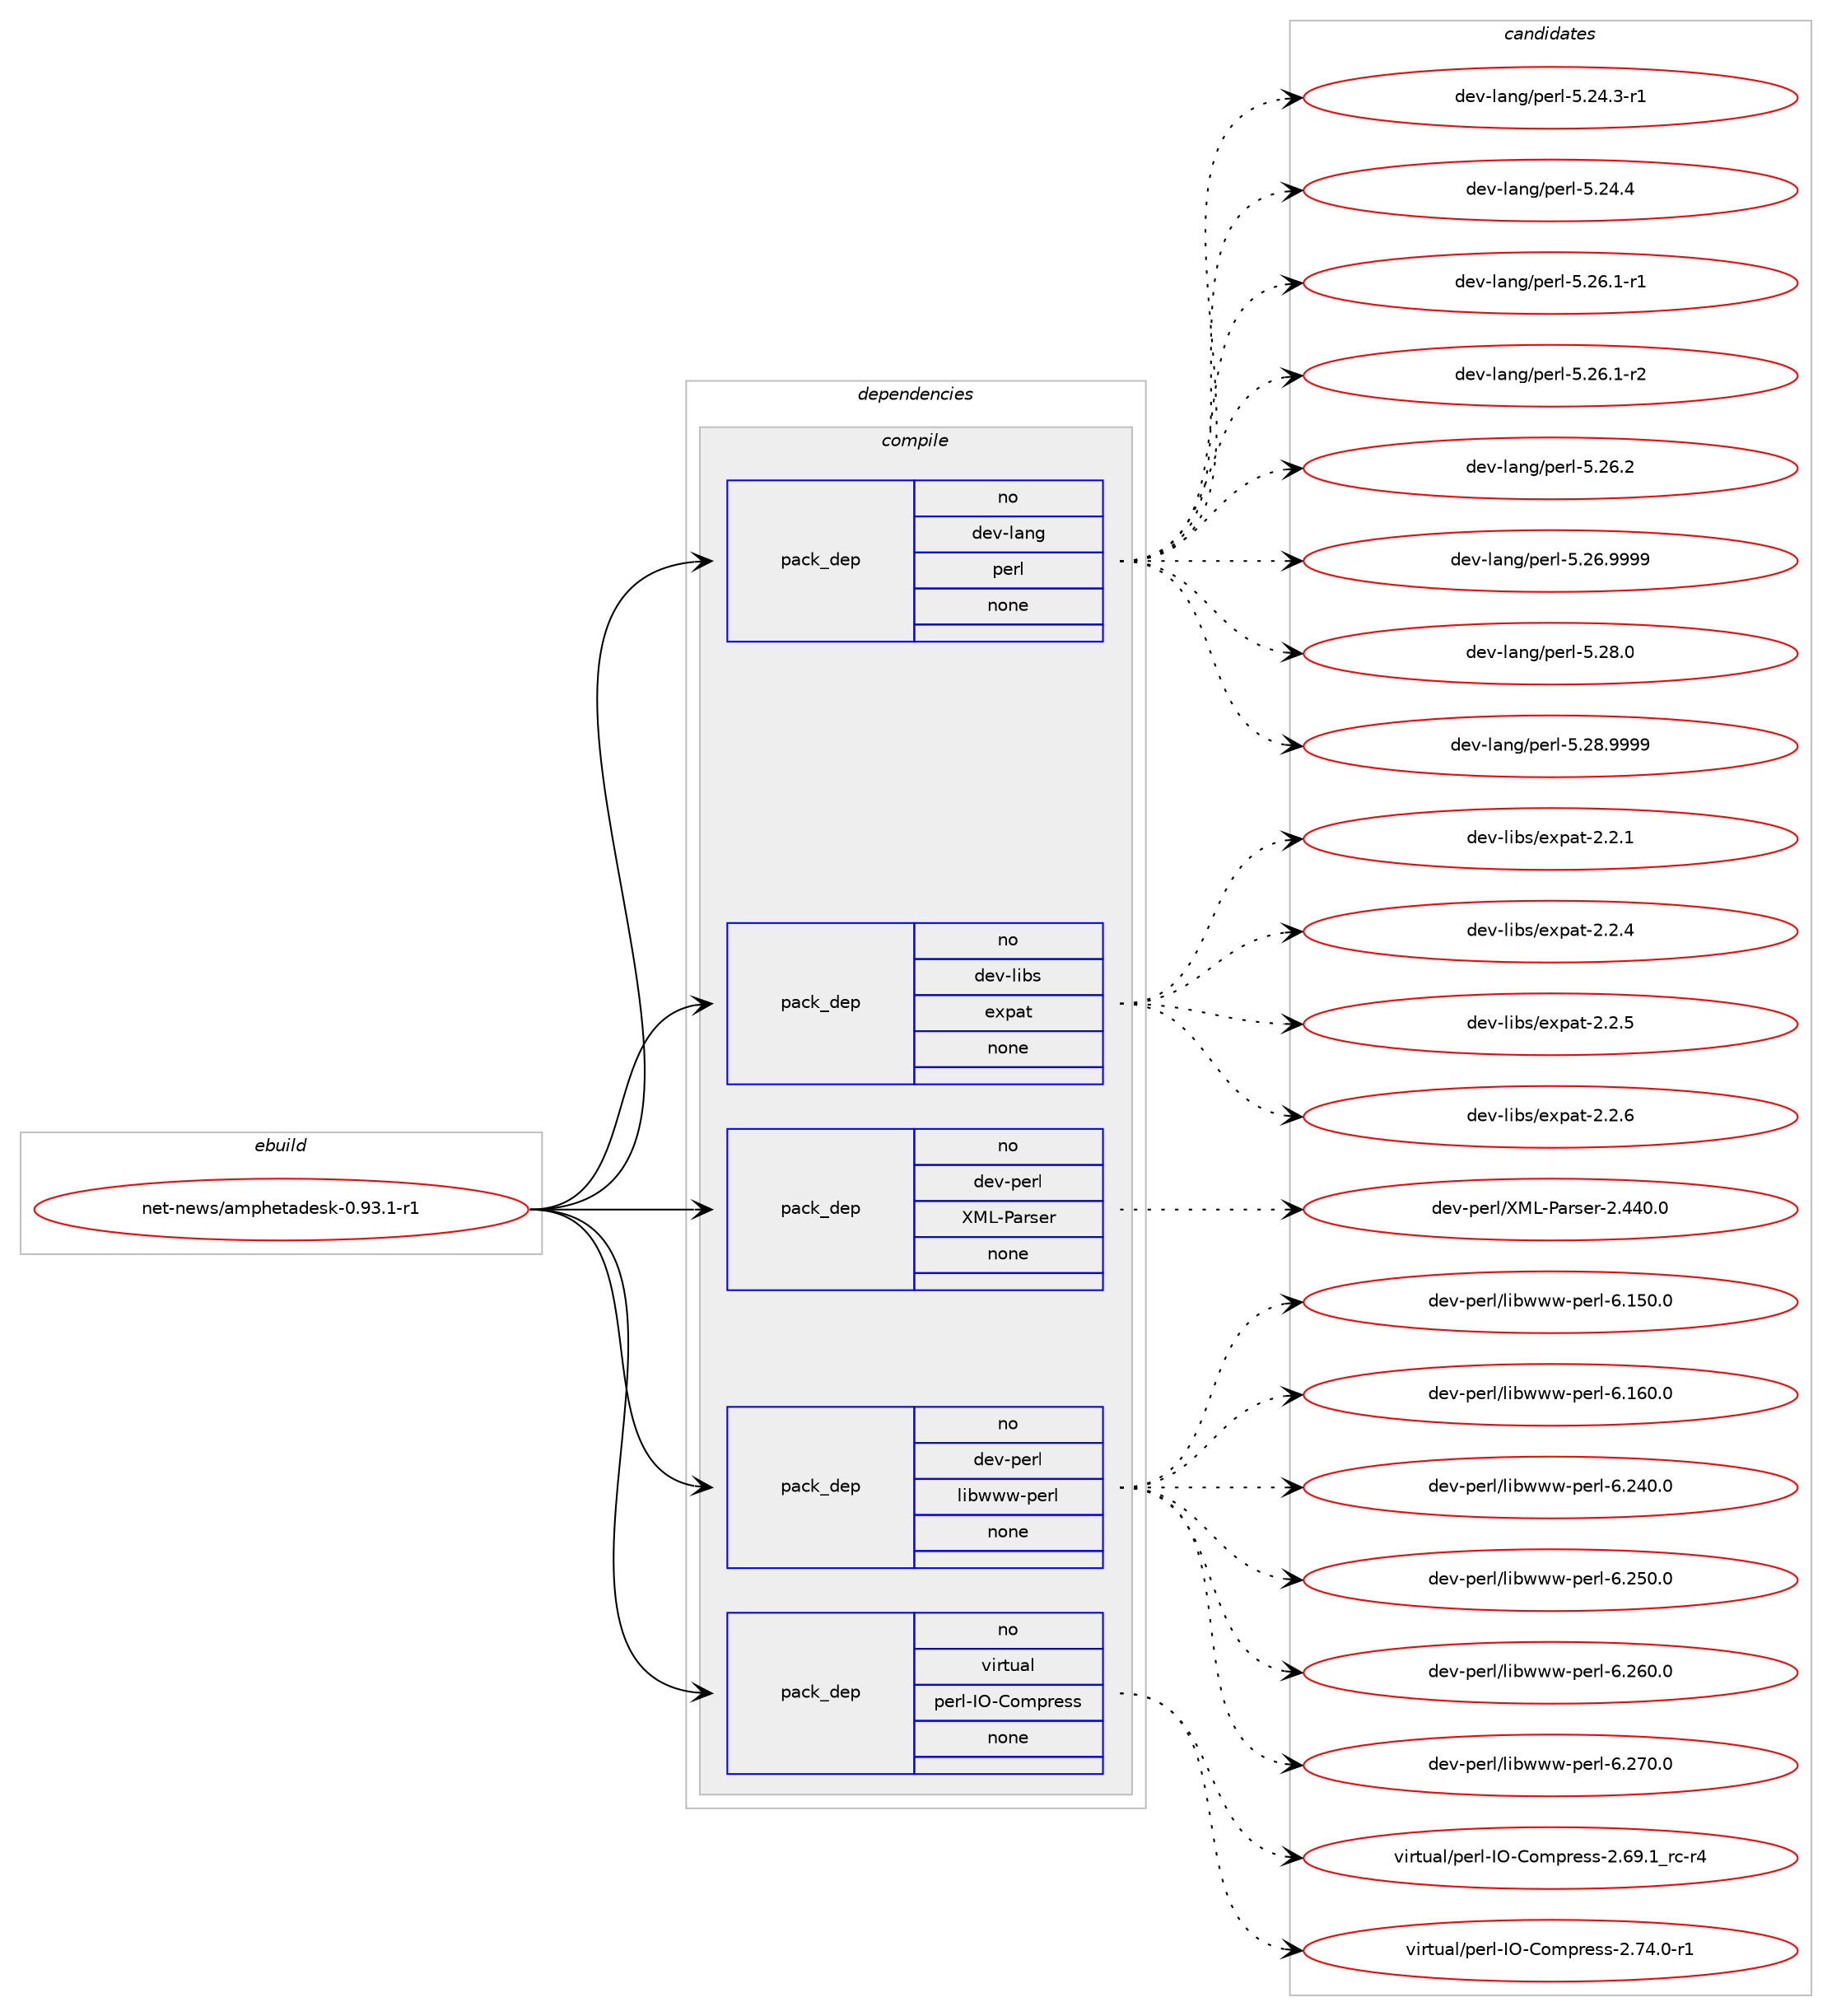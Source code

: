 digraph prolog {

# *************
# Graph options
# *************

newrank=true;
concentrate=true;
compound=true;
graph [rankdir=LR,fontname=Helvetica,fontsize=10,ranksep=1.5];#, ranksep=2.5, nodesep=0.2];
edge  [arrowhead=vee];
node  [fontname=Helvetica,fontsize=10];

# **********
# The ebuild
# **********

subgraph cluster_leftcol {
color=gray;
rank=same;
label=<<i>ebuild</i>>;
id [label="net-news/amphetadesk-0.93.1-r1", color=red, width=4, href="../net-news/amphetadesk-0.93.1-r1.svg"];
}

# ****************
# The dependencies
# ****************

subgraph cluster_midcol {
color=gray;
label=<<i>dependencies</i>>;
subgraph cluster_compile {
fillcolor="#eeeeee";
style=filled;
label=<<i>compile</i>>;
subgraph pack2227 {
dependency2653 [label=<<TABLE BORDER="0" CELLBORDER="1" CELLSPACING="0" CELLPADDING="4" WIDTH="220"><TR><TD ROWSPAN="6" CELLPADDING="30">pack_dep</TD></TR><TR><TD WIDTH="110">no</TD></TR><TR><TD>dev-lang</TD></TR><TR><TD>perl</TD></TR><TR><TD>none</TD></TR><TR><TD></TD></TR></TABLE>>, shape=none, color=blue];
}
id:e -> dependency2653:w [weight=20,style="solid",arrowhead="vee"];
subgraph pack2228 {
dependency2654 [label=<<TABLE BORDER="0" CELLBORDER="1" CELLSPACING="0" CELLPADDING="4" WIDTH="220"><TR><TD ROWSPAN="6" CELLPADDING="30">pack_dep</TD></TR><TR><TD WIDTH="110">no</TD></TR><TR><TD>dev-libs</TD></TR><TR><TD>expat</TD></TR><TR><TD>none</TD></TR><TR><TD></TD></TR></TABLE>>, shape=none, color=blue];
}
id:e -> dependency2654:w [weight=20,style="solid",arrowhead="vee"];
subgraph pack2229 {
dependency2655 [label=<<TABLE BORDER="0" CELLBORDER="1" CELLSPACING="0" CELLPADDING="4" WIDTH="220"><TR><TD ROWSPAN="6" CELLPADDING="30">pack_dep</TD></TR><TR><TD WIDTH="110">no</TD></TR><TR><TD>dev-perl</TD></TR><TR><TD>XML-Parser</TD></TR><TR><TD>none</TD></TR><TR><TD></TD></TR></TABLE>>, shape=none, color=blue];
}
id:e -> dependency2655:w [weight=20,style="solid",arrowhead="vee"];
subgraph pack2230 {
dependency2656 [label=<<TABLE BORDER="0" CELLBORDER="1" CELLSPACING="0" CELLPADDING="4" WIDTH="220"><TR><TD ROWSPAN="6" CELLPADDING="30">pack_dep</TD></TR><TR><TD WIDTH="110">no</TD></TR><TR><TD>dev-perl</TD></TR><TR><TD>libwww-perl</TD></TR><TR><TD>none</TD></TR><TR><TD></TD></TR></TABLE>>, shape=none, color=blue];
}
id:e -> dependency2656:w [weight=20,style="solid",arrowhead="vee"];
subgraph pack2231 {
dependency2657 [label=<<TABLE BORDER="0" CELLBORDER="1" CELLSPACING="0" CELLPADDING="4" WIDTH="220"><TR><TD ROWSPAN="6" CELLPADDING="30">pack_dep</TD></TR><TR><TD WIDTH="110">no</TD></TR><TR><TD>virtual</TD></TR><TR><TD>perl-IO-Compress</TD></TR><TR><TD>none</TD></TR><TR><TD></TD></TR></TABLE>>, shape=none, color=blue];
}
id:e -> dependency2657:w [weight=20,style="solid",arrowhead="vee"];
}
subgraph cluster_compileandrun {
fillcolor="#eeeeee";
style=filled;
label=<<i>compile and run</i>>;
}
subgraph cluster_run {
fillcolor="#eeeeee";
style=filled;
label=<<i>run</i>>;
}
}

# **************
# The candidates
# **************

subgraph cluster_choices {
rank=same;
color=gray;
label=<<i>candidates</i>>;

subgraph choice2227 {
color=black;
nodesep=1;
choice100101118451089711010347112101114108455346505246514511449 [label="dev-lang/perl-5.24.3-r1", color=red, width=4,href="../dev-lang/perl-5.24.3-r1.svg"];
choice10010111845108971101034711210111410845534650524652 [label="dev-lang/perl-5.24.4", color=red, width=4,href="../dev-lang/perl-5.24.4.svg"];
choice100101118451089711010347112101114108455346505446494511449 [label="dev-lang/perl-5.26.1-r1", color=red, width=4,href="../dev-lang/perl-5.26.1-r1.svg"];
choice100101118451089711010347112101114108455346505446494511450 [label="dev-lang/perl-5.26.1-r2", color=red, width=4,href="../dev-lang/perl-5.26.1-r2.svg"];
choice10010111845108971101034711210111410845534650544650 [label="dev-lang/perl-5.26.2", color=red, width=4,href="../dev-lang/perl-5.26.2.svg"];
choice10010111845108971101034711210111410845534650544657575757 [label="dev-lang/perl-5.26.9999", color=red, width=4,href="../dev-lang/perl-5.26.9999.svg"];
choice10010111845108971101034711210111410845534650564648 [label="dev-lang/perl-5.28.0", color=red, width=4,href="../dev-lang/perl-5.28.0.svg"];
choice10010111845108971101034711210111410845534650564657575757 [label="dev-lang/perl-5.28.9999", color=red, width=4,href="../dev-lang/perl-5.28.9999.svg"];
dependency2653:e -> choice100101118451089711010347112101114108455346505246514511449:w [style=dotted,weight="100"];
dependency2653:e -> choice10010111845108971101034711210111410845534650524652:w [style=dotted,weight="100"];
dependency2653:e -> choice100101118451089711010347112101114108455346505446494511449:w [style=dotted,weight="100"];
dependency2653:e -> choice100101118451089711010347112101114108455346505446494511450:w [style=dotted,weight="100"];
dependency2653:e -> choice10010111845108971101034711210111410845534650544650:w [style=dotted,weight="100"];
dependency2653:e -> choice10010111845108971101034711210111410845534650544657575757:w [style=dotted,weight="100"];
dependency2653:e -> choice10010111845108971101034711210111410845534650564648:w [style=dotted,weight="100"];
dependency2653:e -> choice10010111845108971101034711210111410845534650564657575757:w [style=dotted,weight="100"];
}
subgraph choice2228 {
color=black;
nodesep=1;
choice10010111845108105981154710112011297116455046504649 [label="dev-libs/expat-2.2.1", color=red, width=4,href="../dev-libs/expat-2.2.1.svg"];
choice10010111845108105981154710112011297116455046504652 [label="dev-libs/expat-2.2.4", color=red, width=4,href="../dev-libs/expat-2.2.4.svg"];
choice10010111845108105981154710112011297116455046504653 [label="dev-libs/expat-2.2.5", color=red, width=4,href="../dev-libs/expat-2.2.5.svg"];
choice10010111845108105981154710112011297116455046504654 [label="dev-libs/expat-2.2.6", color=red, width=4,href="../dev-libs/expat-2.2.6.svg"];
dependency2654:e -> choice10010111845108105981154710112011297116455046504649:w [style=dotted,weight="100"];
dependency2654:e -> choice10010111845108105981154710112011297116455046504652:w [style=dotted,weight="100"];
dependency2654:e -> choice10010111845108105981154710112011297116455046504653:w [style=dotted,weight="100"];
dependency2654:e -> choice10010111845108105981154710112011297116455046504654:w [style=dotted,weight="100"];
}
subgraph choice2229 {
color=black;
nodesep=1;
choice10010111845112101114108478877764580971141151011144550465252484648 [label="dev-perl/XML-Parser-2.440.0", color=red, width=4,href="../dev-perl/XML-Parser-2.440.0.svg"];
dependency2655:e -> choice10010111845112101114108478877764580971141151011144550465252484648:w [style=dotted,weight="100"];
}
subgraph choice2230 {
color=black;
nodesep=1;
choice100101118451121011141084710810598119119119451121011141084554464953484648 [label="dev-perl/libwww-perl-6.150.0", color=red, width=4,href="../dev-perl/libwww-perl-6.150.0.svg"];
choice100101118451121011141084710810598119119119451121011141084554464954484648 [label="dev-perl/libwww-perl-6.160.0", color=red, width=4,href="../dev-perl/libwww-perl-6.160.0.svg"];
choice100101118451121011141084710810598119119119451121011141084554465052484648 [label="dev-perl/libwww-perl-6.240.0", color=red, width=4,href="../dev-perl/libwww-perl-6.240.0.svg"];
choice100101118451121011141084710810598119119119451121011141084554465053484648 [label="dev-perl/libwww-perl-6.250.0", color=red, width=4,href="../dev-perl/libwww-perl-6.250.0.svg"];
choice100101118451121011141084710810598119119119451121011141084554465054484648 [label="dev-perl/libwww-perl-6.260.0", color=red, width=4,href="../dev-perl/libwww-perl-6.260.0.svg"];
choice100101118451121011141084710810598119119119451121011141084554465055484648 [label="dev-perl/libwww-perl-6.270.0", color=red, width=4,href="../dev-perl/libwww-perl-6.270.0.svg"];
dependency2656:e -> choice100101118451121011141084710810598119119119451121011141084554464953484648:w [style=dotted,weight="100"];
dependency2656:e -> choice100101118451121011141084710810598119119119451121011141084554464954484648:w [style=dotted,weight="100"];
dependency2656:e -> choice100101118451121011141084710810598119119119451121011141084554465052484648:w [style=dotted,weight="100"];
dependency2656:e -> choice100101118451121011141084710810598119119119451121011141084554465053484648:w [style=dotted,weight="100"];
dependency2656:e -> choice100101118451121011141084710810598119119119451121011141084554465054484648:w [style=dotted,weight="100"];
dependency2656:e -> choice100101118451121011141084710810598119119119451121011141084554465055484648:w [style=dotted,weight="100"];
}
subgraph choice2231 {
color=black;
nodesep=1;
choice118105114116117971084711210111410845737945671111091121141011151154550465457464995114994511452 [label="virtual/perl-IO-Compress-2.69.1_rc-r4", color=red, width=4,href="../virtual/perl-IO-Compress-2.69.1_rc-r4.svg"];
choice11810511411611797108471121011141084573794567111109112114101115115455046555246484511449 [label="virtual/perl-IO-Compress-2.74.0-r1", color=red, width=4,href="../virtual/perl-IO-Compress-2.74.0-r1.svg"];
dependency2657:e -> choice118105114116117971084711210111410845737945671111091121141011151154550465457464995114994511452:w [style=dotted,weight="100"];
dependency2657:e -> choice11810511411611797108471121011141084573794567111109112114101115115455046555246484511449:w [style=dotted,weight="100"];
}
}

}
